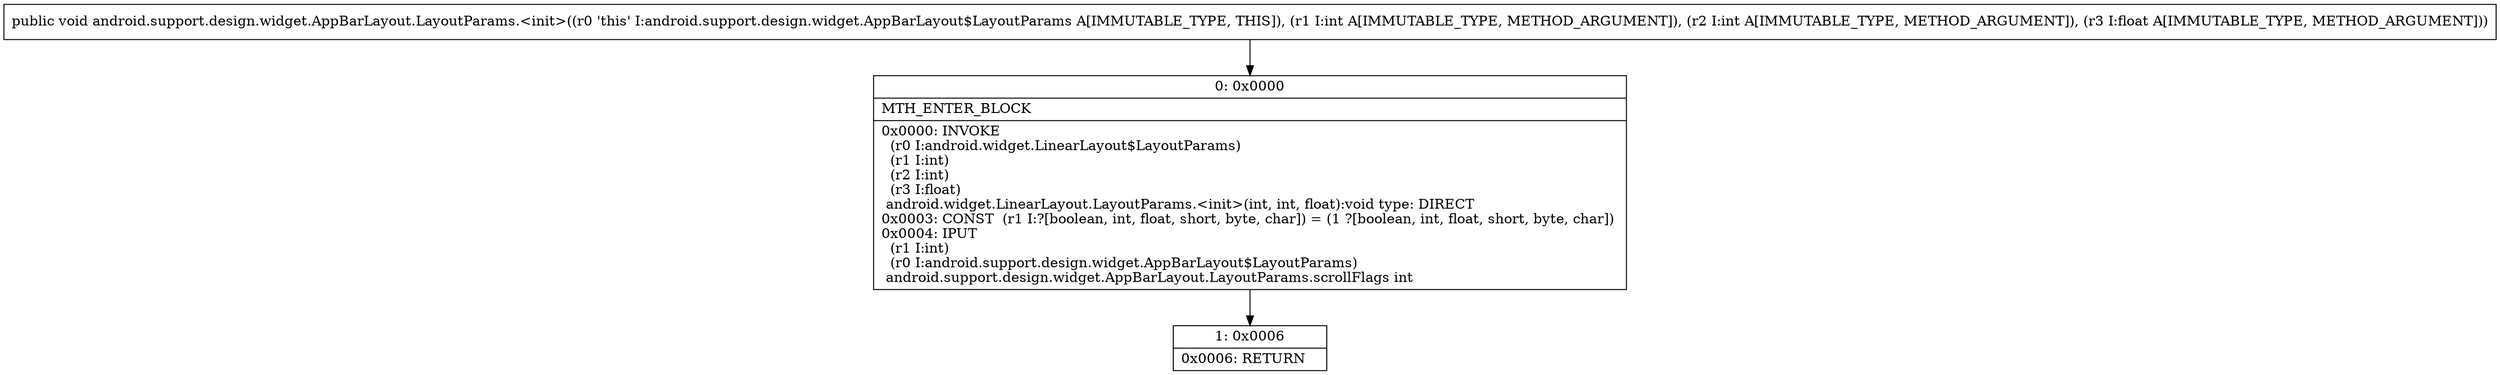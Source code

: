 digraph "CFG forandroid.support.design.widget.AppBarLayout.LayoutParams.\<init\>(IIF)V" {
Node_0 [shape=record,label="{0\:\ 0x0000|MTH_ENTER_BLOCK\l|0x0000: INVOKE  \l  (r0 I:android.widget.LinearLayout$LayoutParams)\l  (r1 I:int)\l  (r2 I:int)\l  (r3 I:float)\l android.widget.LinearLayout.LayoutParams.\<init\>(int, int, float):void type: DIRECT \l0x0003: CONST  (r1 I:?[boolean, int, float, short, byte, char]) = (1 ?[boolean, int, float, short, byte, char]) \l0x0004: IPUT  \l  (r1 I:int)\l  (r0 I:android.support.design.widget.AppBarLayout$LayoutParams)\l android.support.design.widget.AppBarLayout.LayoutParams.scrollFlags int \l}"];
Node_1 [shape=record,label="{1\:\ 0x0006|0x0006: RETURN   \l}"];
MethodNode[shape=record,label="{public void android.support.design.widget.AppBarLayout.LayoutParams.\<init\>((r0 'this' I:android.support.design.widget.AppBarLayout$LayoutParams A[IMMUTABLE_TYPE, THIS]), (r1 I:int A[IMMUTABLE_TYPE, METHOD_ARGUMENT]), (r2 I:int A[IMMUTABLE_TYPE, METHOD_ARGUMENT]), (r3 I:float A[IMMUTABLE_TYPE, METHOD_ARGUMENT])) }"];
MethodNode -> Node_0;
Node_0 -> Node_1;
}


